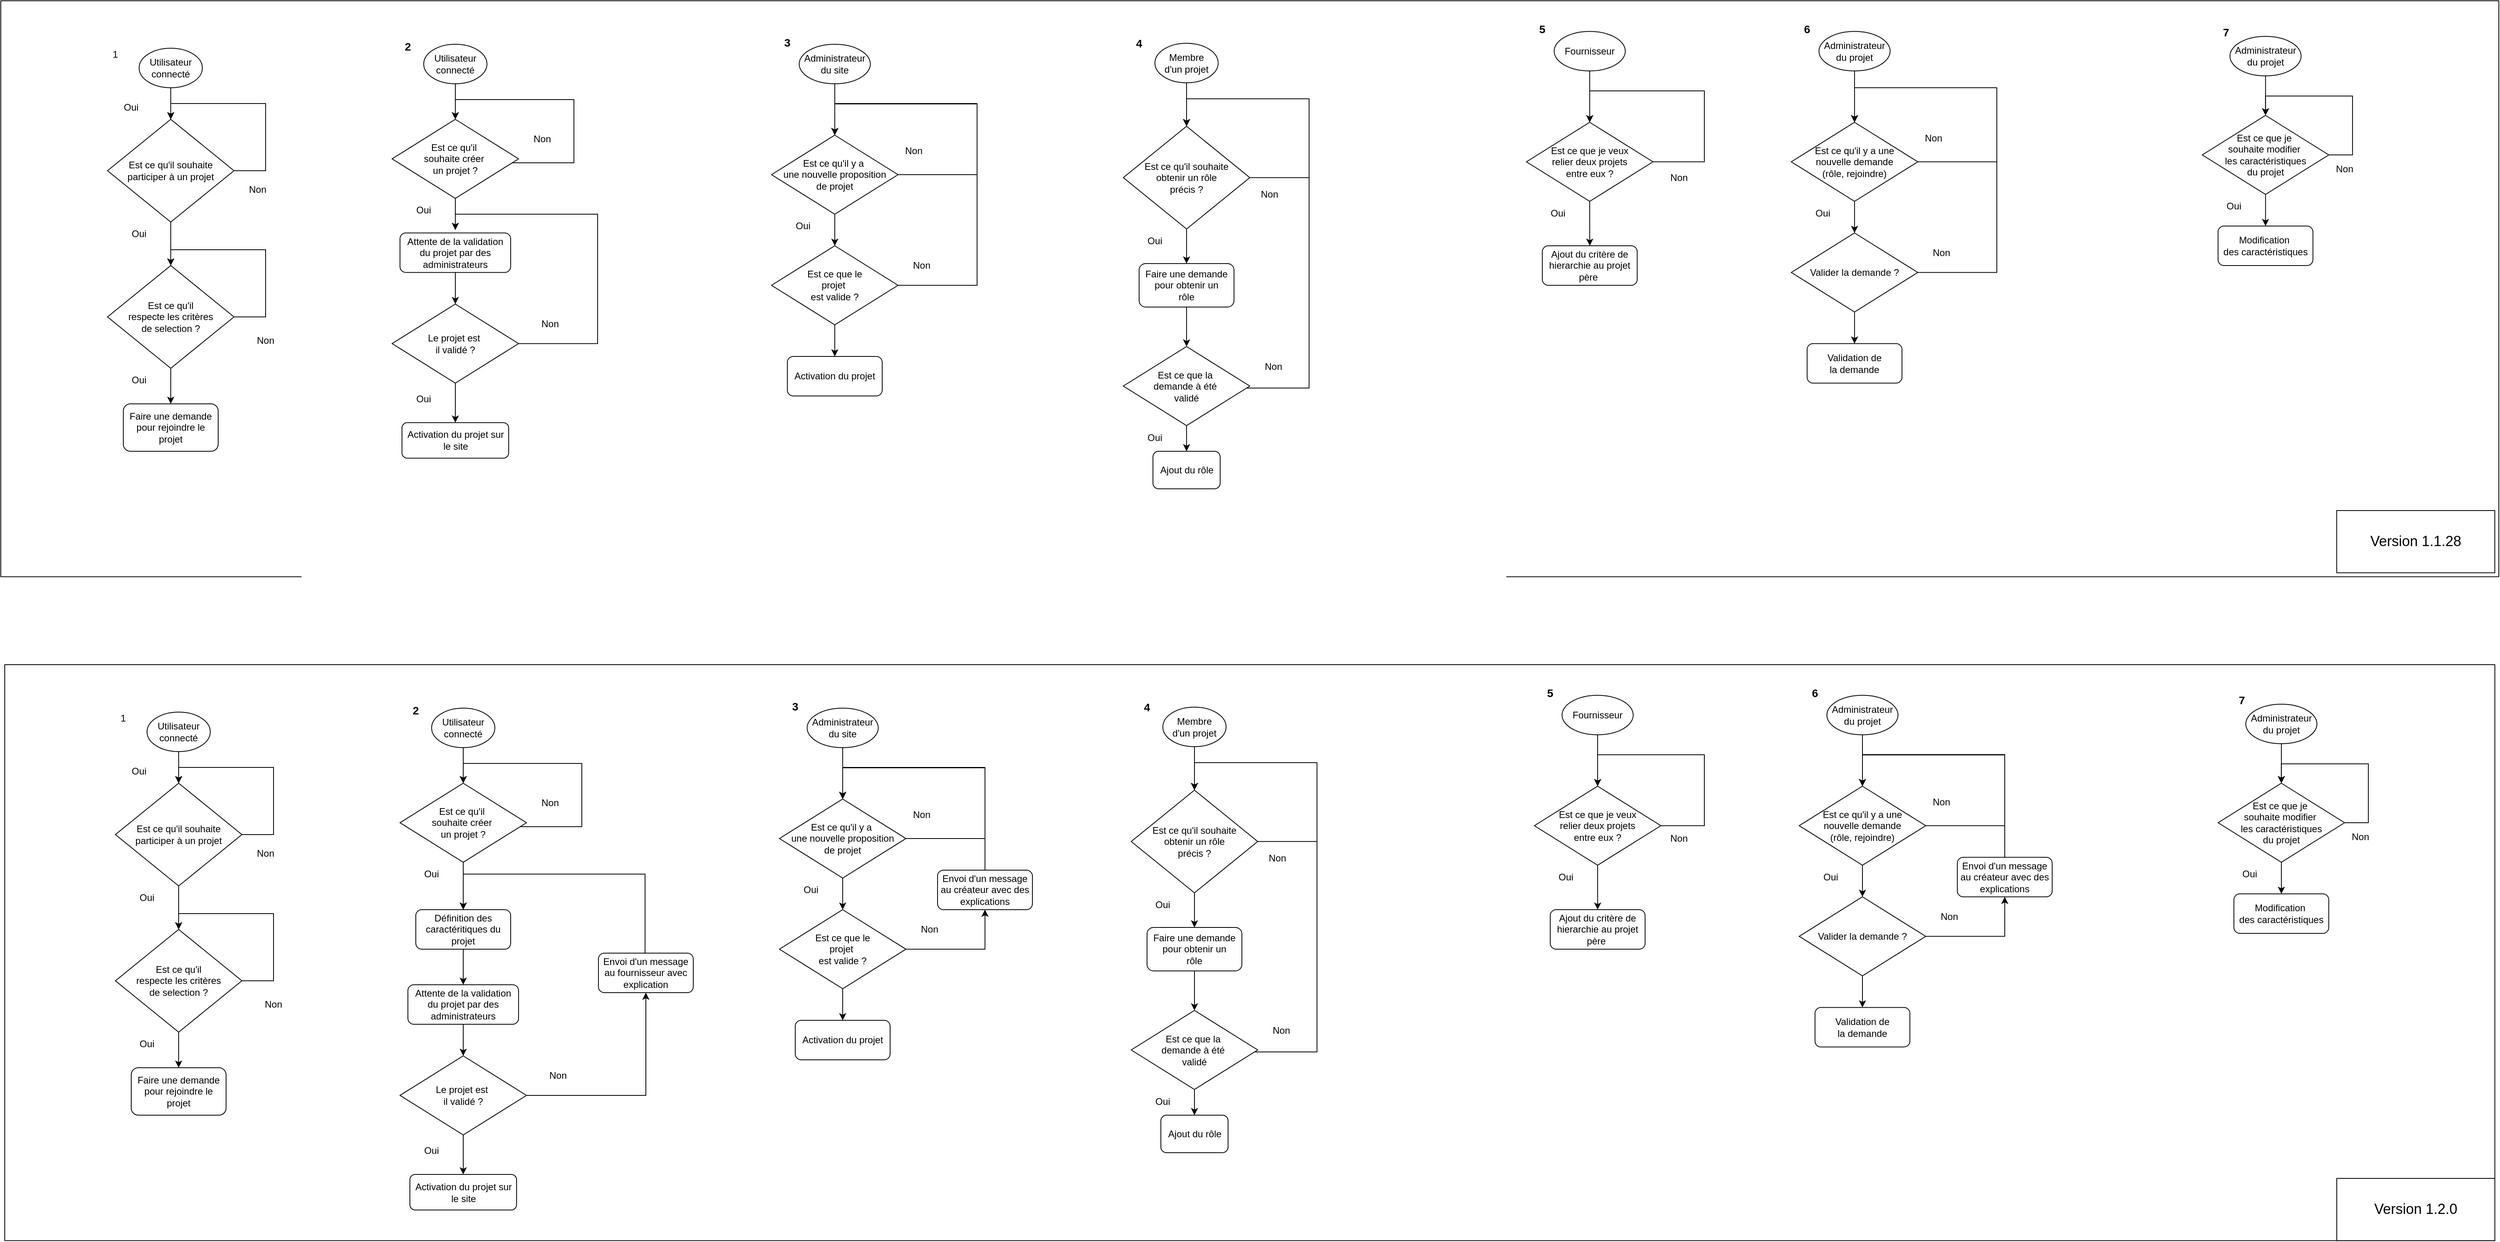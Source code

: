 <mxfile>
    <diagram name="Page-1" id="SkuetuLTlfFmlPY-5j7o">
        <mxGraphModel dx="821" dy="638" grid="1" gridSize="10" guides="1" tooltips="1" connect="1" arrows="1" fold="1" page="1" pageScale="1" pageWidth="827" pageHeight="1169" math="0" shadow="0">
            <root>
                <mxCell id="0"/>
                <mxCell id="1" parent="0"/>
                <mxCell id="hjDzgqVZno0t0HoUCU5i-39" value="" style="rounded=0;whiteSpace=wrap;html=1;fillColor=none;" parent="1" vertex="1">
                    <mxGeometry x="90" y="185" width="3160" height="728.75" as="geometry"/>
                </mxCell>
                <mxCell id="hjDzgqVZno0t0HoUCU5i-146" value="" style="rounded=0;whiteSpace=wrap;html=1;fillColor=none;" parent="1" vertex="1">
                    <mxGeometry x="95" y="1025" width="3150" height="728.75" as="geometry"/>
                </mxCell>
                <mxCell id="hjDzgqVZno0t0HoUCU5i-1" value="" style="edgeStyle=orthogonalEdgeStyle;rounded=0;orthogonalLoop=1;jettySize=auto;html=1;" parent="1" source="2jT4FE32M7gMseuBgCcP-27" target="mnbx6KQ4ujmDfRcOBEcM-23" edge="1">
                    <mxGeometry relative="1" as="geometry"/>
                </mxCell>
                <mxCell id="2jT4FE32M7gMseuBgCcP-27" value="Est ce qu'il souhaite&lt;div&gt;participer à un projet&lt;/div&gt;" style="rhombus;whiteSpace=wrap;html=1;" parent="1" vertex="1">
                    <mxGeometry x="225" y="335" width="160" height="130" as="geometry"/>
                </mxCell>
                <mxCell id="2jT4FE32M7gMseuBgCcP-46" value="" style="edgeStyle=orthogonalEdgeStyle;rounded=0;orthogonalLoop=1;jettySize=auto;html=1;" parent="1" source="2jT4FE32M7gMseuBgCcP-29" target="2jT4FE32M7gMseuBgCcP-27" edge="1">
                    <mxGeometry relative="1" as="geometry"/>
                </mxCell>
                <mxCell id="2jT4FE32M7gMseuBgCcP-29" value="Utilisateur&lt;div&gt;connecté&lt;/div&gt;" style="ellipse;whiteSpace=wrap;html=1;" parent="1" vertex="1">
                    <mxGeometry x="265" y="245" width="80" height="50" as="geometry"/>
                </mxCell>
                <mxCell id="2jT4FE32M7gMseuBgCcP-30" value="Non" style="text;html=1;align=center;verticalAlign=middle;whiteSpace=wrap;rounded=0;" parent="1" vertex="1">
                    <mxGeometry x="385" y="408.75" width="60" height="30" as="geometry"/>
                </mxCell>
                <mxCell id="2jT4FE32M7gMseuBgCcP-47" style="edgeStyle=orthogonalEdgeStyle;rounded=0;orthogonalLoop=1;jettySize=auto;html=1;entryX=0.5;entryY=0;entryDx=0;entryDy=0;" parent="1" source="2jT4FE32M7gMseuBgCcP-27" target="2jT4FE32M7gMseuBgCcP-27" edge="1">
                    <mxGeometry relative="1" as="geometry">
                        <Array as="points">
                            <mxPoint x="425" y="400"/>
                            <mxPoint x="425" y="315"/>
                            <mxPoint x="305" y="315"/>
                        </Array>
                    </mxGeometry>
                </mxCell>
                <mxCell id="2jT4FE32M7gMseuBgCcP-95" style="edgeStyle=orthogonalEdgeStyle;rounded=0;orthogonalLoop=1;jettySize=auto;html=1;entryX=0.5;entryY=0;entryDx=0;entryDy=0;" parent="1" source="2jT4FE32M7gMseuBgCcP-96" target="2jT4FE32M7gMseuBgCcP-99" edge="1">
                    <mxGeometry relative="1" as="geometry"/>
                </mxCell>
                <mxCell id="2jT4FE32M7gMseuBgCcP-96" value="Membre&lt;div&gt;d'un projet&lt;/div&gt;" style="ellipse;whiteSpace=wrap;html=1;" parent="1" vertex="1">
                    <mxGeometry x="1550" y="238.75" width="80" height="50" as="geometry"/>
                </mxCell>
                <mxCell id="2jT4FE32M7gMseuBgCcP-97" style="edgeStyle=orthogonalEdgeStyle;rounded=0;orthogonalLoop=1;jettySize=auto;html=1;entryX=0.5;entryY=0;entryDx=0;entryDy=0;" parent="1" source="2jT4FE32M7gMseuBgCcP-99" target="2jT4FE32M7gMseuBgCcP-99" edge="1">
                    <mxGeometry relative="1" as="geometry">
                        <mxPoint x="1590" y="338.75" as="targetPoint"/>
                        <Array as="points">
                            <mxPoint x="1745" y="409"/>
                            <mxPoint x="1745" y="309"/>
                            <mxPoint x="1590" y="309"/>
                        </Array>
                    </mxGeometry>
                </mxCell>
                <mxCell id="2jT4FE32M7gMseuBgCcP-98" style="edgeStyle=orthogonalEdgeStyle;rounded=0;orthogonalLoop=1;jettySize=auto;html=1;" parent="1" source="2jT4FE32M7gMseuBgCcP-99" target="2jT4FE32M7gMseuBgCcP-103" edge="1">
                    <mxGeometry relative="1" as="geometry"/>
                </mxCell>
                <mxCell id="2jT4FE32M7gMseuBgCcP-99" value="Est ce qu'il souhaite&lt;div&gt;obtenir un rôle&lt;/div&gt;&lt;div&gt;précis ?&lt;/div&gt;" style="rhombus;whiteSpace=wrap;html=1;" parent="1" vertex="1">
                    <mxGeometry x="1510" y="343.75" width="160" height="130" as="geometry"/>
                </mxCell>
                <mxCell id="2jT4FE32M7gMseuBgCcP-100" value="Non" style="text;html=1;align=center;verticalAlign=middle;whiteSpace=wrap;rounded=0;" parent="1" vertex="1">
                    <mxGeometry x="1665" y="415" width="60" height="30" as="geometry"/>
                </mxCell>
                <mxCell id="2jT4FE32M7gMseuBgCcP-101" value="Oui" style="text;html=1;align=center;verticalAlign=middle;whiteSpace=wrap;rounded=0;" parent="1" vertex="1">
                    <mxGeometry x="1520" y="473.75" width="60" height="30" as="geometry"/>
                </mxCell>
                <mxCell id="2jT4FE32M7gMseuBgCcP-102" value="" style="edgeStyle=orthogonalEdgeStyle;rounded=0;orthogonalLoop=1;jettySize=auto;html=1;" parent="1" source="2jT4FE32M7gMseuBgCcP-103" target="2jT4FE32M7gMseuBgCcP-106" edge="1">
                    <mxGeometry relative="1" as="geometry"/>
                </mxCell>
                <mxCell id="2jT4FE32M7gMseuBgCcP-103" value="Faire une demande&lt;div&gt;pour obtenir un&lt;/div&gt;&lt;div&gt;rôle&lt;/div&gt;" style="rounded=1;whiteSpace=wrap;html=1;" parent="1" vertex="1">
                    <mxGeometry x="1530" y="517.5" width="120" height="55" as="geometry"/>
                </mxCell>
                <mxCell id="2jT4FE32M7gMseuBgCcP-104" style="edgeStyle=orthogonalEdgeStyle;rounded=0;orthogonalLoop=1;jettySize=auto;html=1;entryX=0.5;entryY=0;entryDx=0;entryDy=0;" parent="1" source="2jT4FE32M7gMseuBgCcP-106" target="2jT4FE32M7gMseuBgCcP-99" edge="1">
                    <mxGeometry relative="1" as="geometry">
                        <mxPoint x="1590" y="338.75" as="targetPoint"/>
                        <Array as="points">
                            <mxPoint x="1745" y="675"/>
                            <mxPoint x="1745" y="309"/>
                            <mxPoint x="1590" y="309"/>
                        </Array>
                    </mxGeometry>
                </mxCell>
                <mxCell id="2jT4FE32M7gMseuBgCcP-105" value="" style="edgeStyle=orthogonalEdgeStyle;rounded=0;orthogonalLoop=1;jettySize=auto;html=1;" parent="1" source="2jT4FE32M7gMseuBgCcP-106" target="2jT4FE32M7gMseuBgCcP-110" edge="1">
                    <mxGeometry relative="1" as="geometry"/>
                </mxCell>
                <mxCell id="2jT4FE32M7gMseuBgCcP-106" value="Est ce que la&amp;nbsp;&lt;div&gt;demande à été&amp;nbsp;&lt;/div&gt;&lt;div&gt;validé&lt;/div&gt;" style="rhombus;whiteSpace=wrap;html=1;" parent="1" vertex="1">
                    <mxGeometry x="1510" y="622.5" width="160" height="100" as="geometry"/>
                </mxCell>
                <mxCell id="2jT4FE32M7gMseuBgCcP-108" value="Oui" style="text;html=1;align=center;verticalAlign=middle;whiteSpace=wrap;rounded=0;" parent="1" vertex="1">
                    <mxGeometry x="1520" y="722.5" width="60" height="30" as="geometry"/>
                </mxCell>
                <mxCell id="2jT4FE32M7gMseuBgCcP-109" value="Non" style="text;html=1;align=center;verticalAlign=middle;whiteSpace=wrap;rounded=0;" parent="1" vertex="1">
                    <mxGeometry x="1670" y="632.5" width="60" height="30" as="geometry"/>
                </mxCell>
                <mxCell id="2jT4FE32M7gMseuBgCcP-110" value="Ajout du rôle" style="rounded=1;whiteSpace=wrap;html=1;" parent="1" vertex="1">
                    <mxGeometry x="1547.5" y="755" width="85" height="47.5" as="geometry"/>
                </mxCell>
                <mxCell id="2jT4FE32M7gMseuBgCcP-111" value="" style="edgeStyle=orthogonalEdgeStyle;rounded=0;orthogonalLoop=1;jettySize=auto;html=1;" parent="1" source="2jT4FE32M7gMseuBgCcP-112" target="2jT4FE32M7gMseuBgCcP-114" edge="1">
                    <mxGeometry relative="1" as="geometry"/>
                </mxCell>
                <mxCell id="2jT4FE32M7gMseuBgCcP-112" value="Utilisateur&lt;div&gt;connecté&lt;/div&gt;" style="ellipse;whiteSpace=wrap;html=1;" parent="1" vertex="1">
                    <mxGeometry x="625" y="240" width="80" height="50" as="geometry"/>
                </mxCell>
                <mxCell id="2jT4FE32M7gMseuBgCcP-113" value="" style="edgeStyle=orthogonalEdgeStyle;rounded=0;orthogonalLoop=1;jettySize=auto;html=1;" parent="1" source="2jT4FE32M7gMseuBgCcP-114" edge="1">
                    <mxGeometry relative="1" as="geometry">
                        <mxPoint x="665" y="475" as="targetPoint"/>
                    </mxGeometry>
                </mxCell>
                <mxCell id="2jT4FE32M7gMseuBgCcP-114" value="Est ce qu'il&amp;nbsp;&lt;div&gt;souhaite créer&amp;nbsp;&lt;/div&gt;&lt;div&gt;un projet ?&lt;/div&gt;" style="rhombus;whiteSpace=wrap;html=1;" parent="1" vertex="1">
                    <mxGeometry x="585" y="335" width="160" height="100" as="geometry"/>
                </mxCell>
                <mxCell id="2jT4FE32M7gMseuBgCcP-115" value="Oui" style="text;html=1;align=center;verticalAlign=middle;whiteSpace=wrap;rounded=0;" parent="1" vertex="1">
                    <mxGeometry x="595" y="435" width="60" height="30" as="geometry"/>
                </mxCell>
                <mxCell id="2jT4FE32M7gMseuBgCcP-120" value="Non" style="text;html=1;align=center;verticalAlign=middle;whiteSpace=wrap;rounded=0;" parent="1" vertex="1">
                    <mxGeometry x="745" y="345" width="60" height="30" as="geometry"/>
                </mxCell>
                <mxCell id="2jT4FE32M7gMseuBgCcP-121" style="edgeStyle=orthogonalEdgeStyle;rounded=0;orthogonalLoop=1;jettySize=auto;html=1;entryX=0.5;entryY=0;entryDx=0;entryDy=0;" parent="1" source="2jT4FE32M7gMseuBgCcP-114" target="2jT4FE32M7gMseuBgCcP-114" edge="1">
                    <mxGeometry relative="1" as="geometry">
                        <Array as="points">
                            <mxPoint x="815" y="390"/>
                            <mxPoint x="815" y="310"/>
                            <mxPoint x="665" y="310"/>
                        </Array>
                    </mxGeometry>
                </mxCell>
                <mxCell id="2jT4FE32M7gMseuBgCcP-123" value="" style="edgeStyle=orthogonalEdgeStyle;rounded=0;orthogonalLoop=1;jettySize=auto;html=1;" parent="1" source="2jT4FE32M7gMseuBgCcP-124" target="2jT4FE32M7gMseuBgCcP-129" edge="1">
                    <mxGeometry relative="1" as="geometry"/>
                </mxCell>
                <mxCell id="2jT4FE32M7gMseuBgCcP-124" value="Attente de la validation du projet par des administrateurs" style="rounded=1;whiteSpace=wrap;html=1;" parent="1" vertex="1">
                    <mxGeometry x="595" y="478.75" width="140" height="50" as="geometry"/>
                </mxCell>
                <mxCell id="2jT4FE32M7gMseuBgCcP-127" style="edgeStyle=orthogonalEdgeStyle;rounded=0;orthogonalLoop=1;jettySize=auto;html=1;entryX=0.5;entryY=0;entryDx=0;entryDy=0;" parent="1" source="2jT4FE32M7gMseuBgCcP-129" edge="1">
                    <mxGeometry relative="1" as="geometry">
                        <mxPoint x="665" y="475" as="targetPoint"/>
                        <Array as="points">
                            <mxPoint x="845" y="619"/>
                            <mxPoint x="845" y="455"/>
                            <mxPoint x="665" y="455"/>
                        </Array>
                    </mxGeometry>
                </mxCell>
                <mxCell id="2jT4FE32M7gMseuBgCcP-128" value="" style="edgeStyle=orthogonalEdgeStyle;rounded=0;orthogonalLoop=1;jettySize=auto;html=1;" parent="1" source="2jT4FE32M7gMseuBgCcP-129" target="2jT4FE32M7gMseuBgCcP-134" edge="1">
                    <mxGeometry relative="1" as="geometry"/>
                </mxCell>
                <mxCell id="2jT4FE32M7gMseuBgCcP-129" value="Le projet est&amp;nbsp;&lt;div&gt;il validé ?&lt;/div&gt;" style="rhombus;whiteSpace=wrap;html=1;" parent="1" vertex="1">
                    <mxGeometry x="585" y="568.75" width="160" height="100" as="geometry"/>
                </mxCell>
                <mxCell id="2jT4FE32M7gMseuBgCcP-130" value="Oui" style="text;html=1;align=center;verticalAlign=middle;whiteSpace=wrap;rounded=0;" parent="1" vertex="1">
                    <mxGeometry x="595" y="673.75" width="60" height="30" as="geometry"/>
                </mxCell>
                <mxCell id="2jT4FE32M7gMseuBgCcP-131" value="Non" style="text;html=1;align=center;verticalAlign=middle;whiteSpace=wrap;rounded=0;" parent="1" vertex="1">
                    <mxGeometry x="755" y="578.75" width="60" height="30" as="geometry"/>
                </mxCell>
                <mxCell id="2jT4FE32M7gMseuBgCcP-134" value="Activation du projet sur le&amp;nbsp;&lt;span style=&quot;background-color: initial;&quot;&gt;site&lt;/span&gt;" style="rounded=1;whiteSpace=wrap;html=1;" parent="1" vertex="1">
                    <mxGeometry x="597.5" y="718.75" width="135" height="45" as="geometry"/>
                </mxCell>
                <mxCell id="2jT4FE32M7gMseuBgCcP-222" value="" style="edgeStyle=orthogonalEdgeStyle;rounded=0;orthogonalLoop=1;jettySize=auto;html=1;" parent="1" source="2jT4FE32M7gMseuBgCcP-223" target="2jT4FE32M7gMseuBgCcP-225" edge="1">
                    <mxGeometry relative="1" as="geometry"/>
                </mxCell>
                <mxCell id="2jT4FE32M7gMseuBgCcP-223" value="Administrateur&lt;div&gt;du site&lt;/div&gt;" style="ellipse;whiteSpace=wrap;html=1;" parent="1" vertex="1">
                    <mxGeometry x="1100" y="240" width="90" height="50" as="geometry"/>
                </mxCell>
                <mxCell id="2jT4FE32M7gMseuBgCcP-224" value="" style="edgeStyle=orthogonalEdgeStyle;rounded=0;orthogonalLoop=1;jettySize=auto;html=1;" parent="1" source="2jT4FE32M7gMseuBgCcP-225" target="2jT4FE32M7gMseuBgCcP-235" edge="1">
                    <mxGeometry relative="1" as="geometry"/>
                </mxCell>
                <mxCell id="2jT4FE32M7gMseuBgCcP-225" value="Est ce qu'il y a&amp;nbsp;&lt;div&gt;une nouvelle proposition&lt;/div&gt;&lt;div&gt;de projet&lt;/div&gt;" style="rhombus;whiteSpace=wrap;html=1;" parent="1" vertex="1">
                    <mxGeometry x="1065" y="355" width="160" height="100" as="geometry"/>
                </mxCell>
                <mxCell id="2jT4FE32M7gMseuBgCcP-226" value="Oui" style="text;html=1;align=center;verticalAlign=middle;whiteSpace=wrap;rounded=0;" parent="1" vertex="1">
                    <mxGeometry x="1075" y="455" width="60" height="30" as="geometry"/>
                </mxCell>
                <mxCell id="2jT4FE32M7gMseuBgCcP-227" value="Non" style="text;html=1;align=center;verticalAlign=middle;whiteSpace=wrap;rounded=0;" parent="1" vertex="1">
                    <mxGeometry x="1215" y="360" width="60" height="30" as="geometry"/>
                </mxCell>
                <mxCell id="2jT4FE32M7gMseuBgCcP-228" style="edgeStyle=orthogonalEdgeStyle;rounded=0;orthogonalLoop=1;jettySize=auto;html=1;entryX=0.5;entryY=0;entryDx=0;entryDy=0;" parent="1" source="2jT4FE32M7gMseuBgCcP-225" target="2jT4FE32M7gMseuBgCcP-225" edge="1">
                    <mxGeometry relative="1" as="geometry">
                        <Array as="points">
                            <mxPoint x="1325" y="405.5"/>
                            <mxPoint x="1325" y="315.5"/>
                            <mxPoint x="1145" y="315.5"/>
                        </Array>
                    </mxGeometry>
                </mxCell>
                <mxCell id="2jT4FE32M7gMseuBgCcP-229" value="Activation du projet" style="rounded=1;whiteSpace=wrap;html=1;" parent="1" vertex="1">
                    <mxGeometry x="1085" y="635" width="120" height="50" as="geometry"/>
                </mxCell>
                <mxCell id="2jT4FE32M7gMseuBgCcP-230" value="Non" style="text;html=1;align=center;verticalAlign=middle;whiteSpace=wrap;rounded=0;" parent="1" vertex="1">
                    <mxGeometry x="1225" y="505" width="60" height="30" as="geometry"/>
                </mxCell>
                <mxCell id="2jT4FE32M7gMseuBgCcP-233" style="edgeStyle=orthogonalEdgeStyle;rounded=0;orthogonalLoop=1;jettySize=auto;html=1;entryX=0.5;entryY=0;entryDx=0;entryDy=0;" parent="1" source="2jT4FE32M7gMseuBgCcP-235" target="2jT4FE32M7gMseuBgCcP-225" edge="1">
                    <mxGeometry relative="1" as="geometry">
                        <mxPoint x="1325" y="495" as="targetPoint"/>
                        <Array as="points">
                            <mxPoint x="1325" y="545"/>
                            <mxPoint x="1325" y="315"/>
                            <mxPoint x="1145" y="315"/>
                        </Array>
                    </mxGeometry>
                </mxCell>
                <mxCell id="2jT4FE32M7gMseuBgCcP-234" style="edgeStyle=orthogonalEdgeStyle;rounded=0;orthogonalLoop=1;jettySize=auto;html=1;entryX=0.5;entryY=0;entryDx=0;entryDy=0;" parent="1" source="2jT4FE32M7gMseuBgCcP-235" target="2jT4FE32M7gMseuBgCcP-229" edge="1">
                    <mxGeometry relative="1" as="geometry"/>
                </mxCell>
                <mxCell id="2jT4FE32M7gMseuBgCcP-235" value="Est ce que le&lt;div&gt;projet&amp;nbsp;&lt;div&gt;est valide ?&lt;/div&gt;&lt;/div&gt;" style="rhombus;whiteSpace=wrap;html=1;" parent="1" vertex="1">
                    <mxGeometry x="1065" y="495" width="160" height="100" as="geometry"/>
                </mxCell>
                <mxCell id="2jT4FE32M7gMseuBgCcP-243" value="1" style="text;html=1;align=center;verticalAlign=middle;whiteSpace=wrap;rounded=0;" parent="1" vertex="1">
                    <mxGeometry x="205" y="237.5" width="60" height="30" as="geometry"/>
                </mxCell>
                <mxCell id="2jT4FE32M7gMseuBgCcP-248" value="&lt;b&gt;&lt;font style=&quot;font-size: 14px;&quot;&gt;4&lt;/font&gt;&lt;/b&gt;" style="text;html=1;align=center;verticalAlign=middle;whiteSpace=wrap;rounded=0;" parent="1" vertex="1">
                    <mxGeometry x="1500" y="223.75" width="60" height="30" as="geometry"/>
                </mxCell>
                <mxCell id="2jT4FE32M7gMseuBgCcP-249" value="&lt;b&gt;&lt;font style=&quot;font-size: 14px;&quot;&gt;2&lt;/font&gt;&lt;/b&gt;" style="text;html=1;align=center;verticalAlign=middle;whiteSpace=wrap;rounded=0;" parent="1" vertex="1">
                    <mxGeometry x="575" y="227.5" width="60" height="30" as="geometry"/>
                </mxCell>
                <mxCell id="2jT4FE32M7gMseuBgCcP-251" value="&lt;b&gt;&lt;font style=&quot;font-size: 14px;&quot;&gt;3&lt;/font&gt;&lt;/b&gt;" style="text;html=1;align=center;verticalAlign=middle;whiteSpace=wrap;rounded=0;" parent="1" vertex="1">
                    <mxGeometry x="1055" y="222.5" width="60" height="30" as="geometry"/>
                </mxCell>
                <mxCell id="mnbx6KQ4ujmDfRcOBEcM-18" value="Oui" style="text;html=1;align=center;verticalAlign=middle;whiteSpace=wrap;rounded=0;" parent="1" vertex="1">
                    <mxGeometry x="235" y="465" width="60" height="30" as="geometry"/>
                </mxCell>
                <mxCell id="mnbx6KQ4ujmDfRcOBEcM-22" value="" style="edgeStyle=orthogonalEdgeStyle;rounded=0;orthogonalLoop=1;jettySize=auto;html=1;" parent="1" source="mnbx6KQ4ujmDfRcOBEcM-23" target="mnbx6KQ4ujmDfRcOBEcM-26" edge="1">
                    <mxGeometry relative="1" as="geometry"/>
                </mxCell>
                <mxCell id="mnbx6KQ4ujmDfRcOBEcM-23" value="Est ce qu'il&lt;div&gt;respecte les critères&lt;/div&gt;&lt;div&gt;de selection ?&lt;/div&gt;" style="rhombus;whiteSpace=wrap;html=1;" parent="1" vertex="1">
                    <mxGeometry x="225" y="520" width="160" height="130" as="geometry"/>
                </mxCell>
                <mxCell id="mnbx6KQ4ujmDfRcOBEcM-25" value="Oui" style="text;html=1;align=center;verticalAlign=middle;whiteSpace=wrap;rounded=0;" parent="1" vertex="1">
                    <mxGeometry x="235" y="650" width="60" height="30" as="geometry"/>
                </mxCell>
                <mxCell id="mnbx6KQ4ujmDfRcOBEcM-26" value="Faire une demande pour rejoindre le projet" style="rounded=1;whiteSpace=wrap;html=1;" parent="1" vertex="1">
                    <mxGeometry x="245" y="695" width="120" height="60" as="geometry"/>
                </mxCell>
                <mxCell id="mnbx6KQ4ujmDfRcOBEcM-27" style="edgeStyle=orthogonalEdgeStyle;rounded=0;orthogonalLoop=1;jettySize=auto;html=1;entryX=0.5;entryY=0;entryDx=0;entryDy=0;" parent="1" source="mnbx6KQ4ujmDfRcOBEcM-23" target="mnbx6KQ4ujmDfRcOBEcM-23" edge="1">
                    <mxGeometry relative="1" as="geometry">
                        <Array as="points">
                            <mxPoint x="425" y="585"/>
                            <mxPoint x="425" y="500"/>
                            <mxPoint x="305" y="500"/>
                        </Array>
                    </mxGeometry>
                </mxCell>
                <mxCell id="mnbx6KQ4ujmDfRcOBEcM-29" value="" style="edgeStyle=orthogonalEdgeStyle;rounded=0;orthogonalLoop=1;jettySize=auto;html=1;" parent="1" source="mnbx6KQ4ujmDfRcOBEcM-30" target="mnbx6KQ4ujmDfRcOBEcM-32" edge="1">
                    <mxGeometry relative="1" as="geometry"/>
                </mxCell>
                <mxCell id="mnbx6KQ4ujmDfRcOBEcM-30" value="Fournisseur" style="ellipse;whiteSpace=wrap;html=1;" parent="1" vertex="1">
                    <mxGeometry x="2055" y="223.75" width="90" height="50" as="geometry"/>
                </mxCell>
                <mxCell id="mnbx6KQ4ujmDfRcOBEcM-51" style="edgeStyle=orthogonalEdgeStyle;rounded=0;orthogonalLoop=1;jettySize=auto;html=1;entryX=0.5;entryY=0;entryDx=0;entryDy=0;" parent="1" source="mnbx6KQ4ujmDfRcOBEcM-32" target="mnbx6KQ4ujmDfRcOBEcM-50" edge="1">
                    <mxGeometry relative="1" as="geometry"/>
                </mxCell>
                <mxCell id="mnbx6KQ4ujmDfRcOBEcM-32" value="Est ce que je veux&lt;div&gt;relier deux projets&lt;/div&gt;&lt;div&gt;entre eux ?&lt;/div&gt;" style="rhombus;whiteSpace=wrap;html=1;" parent="1" vertex="1">
                    <mxGeometry x="2020" y="338.75" width="160" height="100" as="geometry"/>
                </mxCell>
                <mxCell id="mnbx6KQ4ujmDfRcOBEcM-33" value="Oui" style="text;html=1;align=center;verticalAlign=middle;whiteSpace=wrap;rounded=0;" parent="1" vertex="1">
                    <mxGeometry x="2030" y="438.75" width="60" height="30" as="geometry"/>
                </mxCell>
                <mxCell id="mnbx6KQ4ujmDfRcOBEcM-34" value="Non" style="text;html=1;align=center;verticalAlign=middle;whiteSpace=wrap;rounded=0;" parent="1" vertex="1">
                    <mxGeometry x="2182.93" y="393.75" width="60" height="30" as="geometry"/>
                </mxCell>
                <mxCell id="mnbx6KQ4ujmDfRcOBEcM-35" style="edgeStyle=orthogonalEdgeStyle;rounded=0;orthogonalLoop=1;jettySize=auto;html=1;entryX=0.5;entryY=0;entryDx=0;entryDy=0;" parent="1" source="mnbx6KQ4ujmDfRcOBEcM-32" target="mnbx6KQ4ujmDfRcOBEcM-32" edge="1">
                    <mxGeometry relative="1" as="geometry">
                        <Array as="points">
                            <mxPoint x="2245" y="389"/>
                            <mxPoint x="2245" y="299"/>
                            <mxPoint x="2100" y="299"/>
                        </Array>
                    </mxGeometry>
                </mxCell>
                <mxCell id="mnbx6KQ4ujmDfRcOBEcM-49" value="&lt;b&gt;&lt;font style=&quot;font-size: 14px;&quot;&gt;5&lt;/font&gt;&lt;/b&gt;" style="text;html=1;align=center;verticalAlign=middle;whiteSpace=wrap;rounded=0;" parent="1" vertex="1">
                    <mxGeometry x="2010" y="206.25" width="60" height="30" as="geometry"/>
                </mxCell>
                <mxCell id="mnbx6KQ4ujmDfRcOBEcM-50" value="Ajout du critère de hierarchie au projet père&amp;nbsp;" style="rounded=1;whiteSpace=wrap;html=1;" parent="1" vertex="1">
                    <mxGeometry x="2040.05" y="495" width="120" height="50" as="geometry"/>
                </mxCell>
                <mxCell id="hjDzgqVZno0t0HoUCU5i-2" value="Oui" style="text;html=1;align=center;verticalAlign=middle;whiteSpace=wrap;rounded=0;" parent="1" vertex="1">
                    <mxGeometry x="225" y="305" width="60" height="30" as="geometry"/>
                </mxCell>
                <mxCell id="hjDzgqVZno0t0HoUCU5i-3" value="Non" style="text;html=1;align=center;verticalAlign=middle;whiteSpace=wrap;rounded=0;" parent="1" vertex="1">
                    <mxGeometry x="395" y="600" width="60" height="30" as="geometry"/>
                </mxCell>
                <mxCell id="hjDzgqVZno0t0HoUCU5i-24" value="" style="edgeStyle=orthogonalEdgeStyle;rounded=0;orthogonalLoop=1;jettySize=auto;html=1;" parent="1" source="hjDzgqVZno0t0HoUCU5i-25" target="hjDzgqVZno0t0HoUCU5i-27" edge="1">
                    <mxGeometry relative="1" as="geometry"/>
                </mxCell>
                <mxCell id="hjDzgqVZno0t0HoUCU5i-25" value="Administrateur&lt;div&gt;du projet&lt;/div&gt;" style="ellipse;whiteSpace=wrap;html=1;" parent="1" vertex="1">
                    <mxGeometry x="2390" y="223.75" width="90" height="50" as="geometry"/>
                </mxCell>
                <mxCell id="hjDzgqVZno0t0HoUCU5i-26" value="" style="edgeStyle=orthogonalEdgeStyle;rounded=0;orthogonalLoop=1;jettySize=auto;html=1;" parent="1" source="hjDzgqVZno0t0HoUCU5i-27" target="hjDzgqVZno0t0HoUCU5i-37" edge="1">
                    <mxGeometry relative="1" as="geometry"/>
                </mxCell>
                <mxCell id="hjDzgqVZno0t0HoUCU5i-27" value="Est ce qu'il y a une&lt;div&gt;nouvelle demande&lt;/div&gt;&lt;div&gt;(rôle, rejoindre)&lt;/div&gt;" style="rhombus;whiteSpace=wrap;html=1;" parent="1" vertex="1">
                    <mxGeometry x="2355" y="338.75" width="160" height="100" as="geometry"/>
                </mxCell>
                <mxCell id="hjDzgqVZno0t0HoUCU5i-28" value="Oui" style="text;html=1;align=center;verticalAlign=middle;whiteSpace=wrap;rounded=0;" parent="1" vertex="1">
                    <mxGeometry x="2365" y="438.75" width="60" height="30" as="geometry"/>
                </mxCell>
                <mxCell id="hjDzgqVZno0t0HoUCU5i-29" value="Non" style="text;html=1;align=center;verticalAlign=middle;whiteSpace=wrap;rounded=0;" parent="1" vertex="1">
                    <mxGeometry x="2505" y="343.75" width="60" height="30" as="geometry"/>
                </mxCell>
                <mxCell id="hjDzgqVZno0t0HoUCU5i-30" style="edgeStyle=orthogonalEdgeStyle;rounded=0;orthogonalLoop=1;jettySize=auto;html=1;entryX=0.5;entryY=0;entryDx=0;entryDy=0;" parent="1" source="hjDzgqVZno0t0HoUCU5i-27" target="hjDzgqVZno0t0HoUCU5i-27" edge="1">
                    <mxGeometry relative="1" as="geometry">
                        <Array as="points">
                            <mxPoint x="2615" y="389"/>
                            <mxPoint x="2615" y="295"/>
                            <mxPoint x="2435" y="295"/>
                        </Array>
                    </mxGeometry>
                </mxCell>
                <mxCell id="hjDzgqVZno0t0HoUCU5i-31" value="Validation de&lt;div&gt;la demande&lt;/div&gt;" style="rounded=1;whiteSpace=wrap;html=1;" parent="1" vertex="1">
                    <mxGeometry x="2375" y="618.75" width="120" height="50" as="geometry"/>
                </mxCell>
                <mxCell id="hjDzgqVZno0t0HoUCU5i-32" value="Non" style="text;html=1;align=center;verticalAlign=middle;whiteSpace=wrap;rounded=0;" parent="1" vertex="1">
                    <mxGeometry x="2515" y="488.75" width="60" height="30" as="geometry"/>
                </mxCell>
                <mxCell id="hjDzgqVZno0t0HoUCU5i-35" style="edgeStyle=orthogonalEdgeStyle;rounded=0;orthogonalLoop=1;jettySize=auto;html=1;entryX=0.5;entryY=0;entryDx=0;entryDy=0;" parent="1" source="hjDzgqVZno0t0HoUCU5i-37" target="hjDzgqVZno0t0HoUCU5i-27" edge="1">
                    <mxGeometry relative="1" as="geometry">
                        <mxPoint x="2615" y="478.75" as="targetPoint"/>
                        <Array as="points">
                            <mxPoint x="2615" y="529"/>
                            <mxPoint x="2615" y="295"/>
                            <mxPoint x="2435" y="295"/>
                        </Array>
                    </mxGeometry>
                </mxCell>
                <mxCell id="hjDzgqVZno0t0HoUCU5i-36" style="edgeStyle=orthogonalEdgeStyle;rounded=0;orthogonalLoop=1;jettySize=auto;html=1;entryX=0.5;entryY=0;entryDx=0;entryDy=0;" parent="1" source="hjDzgqVZno0t0HoUCU5i-37" target="hjDzgqVZno0t0HoUCU5i-31" edge="1">
                    <mxGeometry relative="1" as="geometry"/>
                </mxCell>
                <mxCell id="hjDzgqVZno0t0HoUCU5i-37" value="Valider la demande ?" style="rhombus;whiteSpace=wrap;html=1;" parent="1" vertex="1">
                    <mxGeometry x="2355" y="478.75" width="160" height="100" as="geometry"/>
                </mxCell>
                <mxCell id="hjDzgqVZno0t0HoUCU5i-38" value="&lt;span style=&quot;font-size: 14px;&quot;&gt;&lt;b&gt;6&lt;/b&gt;&lt;/span&gt;" style="text;html=1;align=center;verticalAlign=middle;whiteSpace=wrap;rounded=0;" parent="1" vertex="1">
                    <mxGeometry x="2345" y="206.25" width="60" height="30" as="geometry"/>
                </mxCell>
                <mxCell id="hjDzgqVZno0t0HoUCU5i-55" value="&lt;font style=&quot;font-size: 18px;&quot;&gt;Version 1.1.28&lt;/font&gt;" style="rounded=0;whiteSpace=wrap;html=1;" parent="1" vertex="1">
                    <mxGeometry x="3044.93" y="830" width="200" height="78.75" as="geometry"/>
                </mxCell>
                <mxCell id="hjDzgqVZno0t0HoUCU5i-56" value="" style="edgeStyle=orthogonalEdgeStyle;rounded=0;orthogonalLoop=1;jettySize=auto;html=1;" parent="1" source="hjDzgqVZno0t0HoUCU5i-57" target="hjDzgqVZno0t0HoUCU5i-116" edge="1">
                    <mxGeometry relative="1" as="geometry"/>
                </mxCell>
                <mxCell id="hjDzgqVZno0t0HoUCU5i-57" value="Est ce qu'il souhaite&lt;div&gt;participer à un projet&lt;/div&gt;" style="rhombus;whiteSpace=wrap;html=1;" parent="1" vertex="1">
                    <mxGeometry x="235" y="1175" width="160" height="130" as="geometry"/>
                </mxCell>
                <mxCell id="hjDzgqVZno0t0HoUCU5i-58" value="" style="edgeStyle=orthogonalEdgeStyle;rounded=0;orthogonalLoop=1;jettySize=auto;html=1;" parent="1" source="hjDzgqVZno0t0HoUCU5i-59" target="hjDzgqVZno0t0HoUCU5i-57" edge="1">
                    <mxGeometry relative="1" as="geometry"/>
                </mxCell>
                <mxCell id="hjDzgqVZno0t0HoUCU5i-59" value="Utilisateur&lt;div&gt;connecté&lt;/div&gt;" style="ellipse;whiteSpace=wrap;html=1;" parent="1" vertex="1">
                    <mxGeometry x="275" y="1085" width="80" height="50" as="geometry"/>
                </mxCell>
                <mxCell id="hjDzgqVZno0t0HoUCU5i-60" value="Non" style="text;html=1;align=center;verticalAlign=middle;whiteSpace=wrap;rounded=0;" parent="1" vertex="1">
                    <mxGeometry x="395" y="1248.75" width="60" height="30" as="geometry"/>
                </mxCell>
                <mxCell id="hjDzgqVZno0t0HoUCU5i-61" style="edgeStyle=orthogonalEdgeStyle;rounded=0;orthogonalLoop=1;jettySize=auto;html=1;entryX=0.5;entryY=0;entryDx=0;entryDy=0;" parent="1" source="hjDzgqVZno0t0HoUCU5i-57" target="hjDzgqVZno0t0HoUCU5i-57" edge="1">
                    <mxGeometry relative="1" as="geometry">
                        <Array as="points">
                            <mxPoint x="435" y="1240"/>
                            <mxPoint x="435" y="1155"/>
                            <mxPoint x="315" y="1155"/>
                        </Array>
                    </mxGeometry>
                </mxCell>
                <mxCell id="hjDzgqVZno0t0HoUCU5i-62" style="edgeStyle=orthogonalEdgeStyle;rounded=0;orthogonalLoop=1;jettySize=auto;html=1;entryX=0.5;entryY=0;entryDx=0;entryDy=0;" parent="1" source="hjDzgqVZno0t0HoUCU5i-63" target="hjDzgqVZno0t0HoUCU5i-66" edge="1">
                    <mxGeometry relative="1" as="geometry"/>
                </mxCell>
                <mxCell id="hjDzgqVZno0t0HoUCU5i-63" value="Membre&lt;div&gt;d'un projet&lt;/div&gt;" style="ellipse;whiteSpace=wrap;html=1;" parent="1" vertex="1">
                    <mxGeometry x="1560" y="1078.75" width="80" height="50" as="geometry"/>
                </mxCell>
                <mxCell id="hjDzgqVZno0t0HoUCU5i-64" style="edgeStyle=orthogonalEdgeStyle;rounded=0;orthogonalLoop=1;jettySize=auto;html=1;entryX=0.5;entryY=0;entryDx=0;entryDy=0;" parent="1" source="hjDzgqVZno0t0HoUCU5i-66" target="hjDzgqVZno0t0HoUCU5i-66" edge="1">
                    <mxGeometry relative="1" as="geometry">
                        <mxPoint x="1600" y="1178.75" as="targetPoint"/>
                        <Array as="points">
                            <mxPoint x="1755" y="1249"/>
                            <mxPoint x="1755" y="1149"/>
                            <mxPoint x="1600" y="1149"/>
                        </Array>
                    </mxGeometry>
                </mxCell>
                <mxCell id="hjDzgqVZno0t0HoUCU5i-65" style="edgeStyle=orthogonalEdgeStyle;rounded=0;orthogonalLoop=1;jettySize=auto;html=1;" parent="1" source="hjDzgqVZno0t0HoUCU5i-66" target="hjDzgqVZno0t0HoUCU5i-70" edge="1">
                    <mxGeometry relative="1" as="geometry"/>
                </mxCell>
                <mxCell id="hjDzgqVZno0t0HoUCU5i-66" value="Est ce qu'il souhaite&lt;div&gt;obtenir un rôle&lt;/div&gt;&lt;div&gt;précis ?&lt;/div&gt;" style="rhombus;whiteSpace=wrap;html=1;" parent="1" vertex="1">
                    <mxGeometry x="1520" y="1183.75" width="160" height="130" as="geometry"/>
                </mxCell>
                <mxCell id="hjDzgqVZno0t0HoUCU5i-67" value="Non" style="text;html=1;align=center;verticalAlign=middle;whiteSpace=wrap;rounded=0;" parent="1" vertex="1">
                    <mxGeometry x="1675" y="1255" width="60" height="30" as="geometry"/>
                </mxCell>
                <mxCell id="hjDzgqVZno0t0HoUCU5i-68" value="Oui" style="text;html=1;align=center;verticalAlign=middle;whiteSpace=wrap;rounded=0;" parent="1" vertex="1">
                    <mxGeometry x="1530" y="1313.75" width="60" height="30" as="geometry"/>
                </mxCell>
                <mxCell id="hjDzgqVZno0t0HoUCU5i-69" value="" style="edgeStyle=orthogonalEdgeStyle;rounded=0;orthogonalLoop=1;jettySize=auto;html=1;" parent="1" source="hjDzgqVZno0t0HoUCU5i-70" target="hjDzgqVZno0t0HoUCU5i-73" edge="1">
                    <mxGeometry relative="1" as="geometry"/>
                </mxCell>
                <mxCell id="hjDzgqVZno0t0HoUCU5i-70" value="Faire une demande&lt;div&gt;pour obtenir un&lt;/div&gt;&lt;div&gt;rôle&lt;/div&gt;" style="rounded=1;whiteSpace=wrap;html=1;" parent="1" vertex="1">
                    <mxGeometry x="1540" y="1357.5" width="120" height="55" as="geometry"/>
                </mxCell>
                <mxCell id="hjDzgqVZno0t0HoUCU5i-71" style="edgeStyle=orthogonalEdgeStyle;rounded=0;orthogonalLoop=1;jettySize=auto;html=1;entryX=0.5;entryY=0;entryDx=0;entryDy=0;" parent="1" source="hjDzgqVZno0t0HoUCU5i-73" target="hjDzgqVZno0t0HoUCU5i-66" edge="1">
                    <mxGeometry relative="1" as="geometry">
                        <mxPoint x="1600" y="1178.75" as="targetPoint"/>
                        <Array as="points">
                            <mxPoint x="1755" y="1515"/>
                            <mxPoint x="1755" y="1149"/>
                            <mxPoint x="1600" y="1149"/>
                        </Array>
                    </mxGeometry>
                </mxCell>
                <mxCell id="hjDzgqVZno0t0HoUCU5i-72" value="" style="edgeStyle=orthogonalEdgeStyle;rounded=0;orthogonalLoop=1;jettySize=auto;html=1;" parent="1" source="hjDzgqVZno0t0HoUCU5i-73" target="hjDzgqVZno0t0HoUCU5i-76" edge="1">
                    <mxGeometry relative="1" as="geometry"/>
                </mxCell>
                <mxCell id="hjDzgqVZno0t0HoUCU5i-73" value="Est ce que la&amp;nbsp;&lt;div&gt;demande à été&amp;nbsp;&lt;/div&gt;&lt;div&gt;validé&lt;/div&gt;" style="rhombus;whiteSpace=wrap;html=1;" parent="1" vertex="1">
                    <mxGeometry x="1520" y="1462.5" width="160" height="100" as="geometry"/>
                </mxCell>
                <mxCell id="hjDzgqVZno0t0HoUCU5i-74" value="Oui" style="text;html=1;align=center;verticalAlign=middle;whiteSpace=wrap;rounded=0;" parent="1" vertex="1">
                    <mxGeometry x="1530" y="1562.5" width="60" height="30" as="geometry"/>
                </mxCell>
                <mxCell id="hjDzgqVZno0t0HoUCU5i-75" value="Non" style="text;html=1;align=center;verticalAlign=middle;whiteSpace=wrap;rounded=0;" parent="1" vertex="1">
                    <mxGeometry x="1680" y="1472.5" width="60" height="30" as="geometry"/>
                </mxCell>
                <mxCell id="hjDzgqVZno0t0HoUCU5i-76" value="Ajout du rôle" style="rounded=1;whiteSpace=wrap;html=1;" parent="1" vertex="1">
                    <mxGeometry x="1557.5" y="1595" width="85" height="47.5" as="geometry"/>
                </mxCell>
                <mxCell id="hjDzgqVZno0t0HoUCU5i-77" value="" style="edgeStyle=orthogonalEdgeStyle;rounded=0;orthogonalLoop=1;jettySize=auto;html=1;" parent="1" source="hjDzgqVZno0t0HoUCU5i-78" target="hjDzgqVZno0t0HoUCU5i-80" edge="1">
                    <mxGeometry relative="1" as="geometry"/>
                </mxCell>
                <mxCell id="hjDzgqVZno0t0HoUCU5i-78" value="Utilisateur&lt;div&gt;connecté&lt;/div&gt;" style="ellipse;whiteSpace=wrap;html=1;" parent="1" vertex="1">
                    <mxGeometry x="635" y="1080" width="80" height="50" as="geometry"/>
                </mxCell>
                <mxCell id="hjDzgqVZno0t0HoUCU5i-79" value="" style="edgeStyle=orthogonalEdgeStyle;rounded=0;orthogonalLoop=1;jettySize=auto;html=1;" parent="1" source="hjDzgqVZno0t0HoUCU5i-80" target="hjDzgqVZno0t0HoUCU5i-83" edge="1">
                    <mxGeometry relative="1" as="geometry"/>
                </mxCell>
                <mxCell id="hjDzgqVZno0t0HoUCU5i-80" value="Est ce qu'il&amp;nbsp;&lt;div&gt;souhaite créer&amp;nbsp;&lt;/div&gt;&lt;div&gt;un projet ?&lt;/div&gt;" style="rhombus;whiteSpace=wrap;html=1;" parent="1" vertex="1">
                    <mxGeometry x="595" y="1175" width="160" height="100" as="geometry"/>
                </mxCell>
                <mxCell id="hjDzgqVZno0t0HoUCU5i-81" value="Oui" style="text;html=1;align=center;verticalAlign=middle;whiteSpace=wrap;rounded=0;" parent="1" vertex="1">
                    <mxGeometry x="605" y="1275" width="60" height="30" as="geometry"/>
                </mxCell>
                <mxCell id="hjDzgqVZno0t0HoUCU5i-82" value="" style="edgeStyle=orthogonalEdgeStyle;rounded=0;orthogonalLoop=1;jettySize=auto;html=1;" parent="1" source="hjDzgqVZno0t0HoUCU5i-83" target="hjDzgqVZno0t0HoUCU5i-87" edge="1">
                    <mxGeometry relative="1" as="geometry"/>
                </mxCell>
                <mxCell id="hjDzgqVZno0t0HoUCU5i-83" value="Définition des caractéritiques du projet" style="rounded=1;whiteSpace=wrap;html=1;" parent="1" vertex="1">
                    <mxGeometry x="615" y="1335" width="120" height="50" as="geometry"/>
                </mxCell>
                <mxCell id="hjDzgqVZno0t0HoUCU5i-84" value="Non" style="text;html=1;align=center;verticalAlign=middle;whiteSpace=wrap;rounded=0;" parent="1" vertex="1">
                    <mxGeometry x="755" y="1185" width="60" height="30" as="geometry"/>
                </mxCell>
                <mxCell id="hjDzgqVZno0t0HoUCU5i-85" style="edgeStyle=orthogonalEdgeStyle;rounded=0;orthogonalLoop=1;jettySize=auto;html=1;entryX=0.5;entryY=0;entryDx=0;entryDy=0;" parent="1" source="hjDzgqVZno0t0HoUCU5i-80" target="hjDzgqVZno0t0HoUCU5i-80" edge="1">
                    <mxGeometry relative="1" as="geometry">
                        <Array as="points">
                            <mxPoint x="825" y="1230"/>
                            <mxPoint x="825" y="1150"/>
                            <mxPoint x="675" y="1150"/>
                        </Array>
                    </mxGeometry>
                </mxCell>
                <mxCell id="hjDzgqVZno0t0HoUCU5i-86" value="" style="edgeStyle=orthogonalEdgeStyle;rounded=0;orthogonalLoop=1;jettySize=auto;html=1;" parent="1" source="hjDzgqVZno0t0HoUCU5i-87" target="hjDzgqVZno0t0HoUCU5i-90" edge="1">
                    <mxGeometry relative="1" as="geometry"/>
                </mxCell>
                <mxCell id="hjDzgqVZno0t0HoUCU5i-87" value="Attente de la validation du projet par des administrateurs" style="rounded=1;whiteSpace=wrap;html=1;" parent="1" vertex="1">
                    <mxGeometry x="605" y="1430" width="140" height="50" as="geometry"/>
                </mxCell>
                <mxCell id="hjDzgqVZno0t0HoUCU5i-88" style="edgeStyle=orthogonalEdgeStyle;rounded=0;orthogonalLoop=1;jettySize=auto;html=1;entryX=0.5;entryY=1;entryDx=0;entryDy=0;" parent="1" source="hjDzgqVZno0t0HoUCU5i-90" target="hjDzgqVZno0t0HoUCU5i-94" edge="1">
                    <mxGeometry relative="1" as="geometry"/>
                </mxCell>
                <mxCell id="hjDzgqVZno0t0HoUCU5i-89" value="" style="edgeStyle=orthogonalEdgeStyle;rounded=0;orthogonalLoop=1;jettySize=auto;html=1;" parent="1" source="hjDzgqVZno0t0HoUCU5i-90" target="hjDzgqVZno0t0HoUCU5i-95" edge="1">
                    <mxGeometry relative="1" as="geometry"/>
                </mxCell>
                <mxCell id="hjDzgqVZno0t0HoUCU5i-90" value="Le projet est&amp;nbsp;&lt;div&gt;il validé ?&lt;/div&gt;" style="rhombus;whiteSpace=wrap;html=1;" parent="1" vertex="1">
                    <mxGeometry x="595" y="1520" width="160" height="100" as="geometry"/>
                </mxCell>
                <mxCell id="hjDzgqVZno0t0HoUCU5i-91" value="Oui" style="text;html=1;align=center;verticalAlign=middle;whiteSpace=wrap;rounded=0;" parent="1" vertex="1">
                    <mxGeometry x="605" y="1625" width="60" height="30" as="geometry"/>
                </mxCell>
                <mxCell id="hjDzgqVZno0t0HoUCU5i-92" value="Non" style="text;html=1;align=center;verticalAlign=middle;whiteSpace=wrap;rounded=0;" parent="1" vertex="1">
                    <mxGeometry x="765" y="1530" width="60" height="30" as="geometry"/>
                </mxCell>
                <mxCell id="hjDzgqVZno0t0HoUCU5i-93" style="edgeStyle=orthogonalEdgeStyle;rounded=0;orthogonalLoop=1;jettySize=auto;html=1;entryX=0.5;entryY=0;entryDx=0;entryDy=0;" parent="1" source="hjDzgqVZno0t0HoUCU5i-94" target="hjDzgqVZno0t0HoUCU5i-83" edge="1">
                    <mxGeometry relative="1" as="geometry">
                        <mxPoint x="675" y="1310" as="targetPoint"/>
                        <Array as="points">
                            <mxPoint x="905" y="1290"/>
                            <mxPoint x="675" y="1290"/>
                        </Array>
                    </mxGeometry>
                </mxCell>
                <mxCell id="hjDzgqVZno0t0HoUCU5i-94" value="Envoi d'un message au fournisseur avec explication" style="rounded=1;whiteSpace=wrap;html=1;" parent="1" vertex="1">
                    <mxGeometry x="846" y="1390" width="120" height="50" as="geometry"/>
                </mxCell>
                <mxCell id="hjDzgqVZno0t0HoUCU5i-95" value="Activation du projet sur le&amp;nbsp;&lt;span style=&quot;background-color: initial;&quot;&gt;site&lt;/span&gt;" style="rounded=1;whiteSpace=wrap;html=1;" parent="1" vertex="1">
                    <mxGeometry x="607.5" y="1670" width="135" height="45" as="geometry"/>
                </mxCell>
                <mxCell id="hjDzgqVZno0t0HoUCU5i-96" value="" style="edgeStyle=orthogonalEdgeStyle;rounded=0;orthogonalLoop=1;jettySize=auto;html=1;" parent="1" source="hjDzgqVZno0t0HoUCU5i-97" target="hjDzgqVZno0t0HoUCU5i-99" edge="1">
                    <mxGeometry relative="1" as="geometry"/>
                </mxCell>
                <mxCell id="hjDzgqVZno0t0HoUCU5i-97" value="Administrateur&lt;div&gt;du site&lt;/div&gt;" style="ellipse;whiteSpace=wrap;html=1;" parent="1" vertex="1">
                    <mxGeometry x="1110" y="1080" width="90" height="50" as="geometry"/>
                </mxCell>
                <mxCell id="hjDzgqVZno0t0HoUCU5i-98" value="" style="edgeStyle=orthogonalEdgeStyle;rounded=0;orthogonalLoop=1;jettySize=auto;html=1;" parent="1" source="hjDzgqVZno0t0HoUCU5i-99" target="hjDzgqVZno0t0HoUCU5i-109" edge="1">
                    <mxGeometry relative="1" as="geometry"/>
                </mxCell>
                <mxCell id="hjDzgqVZno0t0HoUCU5i-99" value="Est ce qu'il y a&amp;nbsp;&lt;div&gt;une nouvelle proposition&lt;/div&gt;&lt;div&gt;de projet&lt;/div&gt;" style="rhombus;whiteSpace=wrap;html=1;" parent="1" vertex="1">
                    <mxGeometry x="1075" y="1195" width="160" height="100" as="geometry"/>
                </mxCell>
                <mxCell id="hjDzgqVZno0t0HoUCU5i-100" value="Oui" style="text;html=1;align=center;verticalAlign=middle;whiteSpace=wrap;rounded=0;" parent="1" vertex="1">
                    <mxGeometry x="1085" y="1295" width="60" height="30" as="geometry"/>
                </mxCell>
                <mxCell id="hjDzgqVZno0t0HoUCU5i-101" value="Non" style="text;html=1;align=center;verticalAlign=middle;whiteSpace=wrap;rounded=0;" parent="1" vertex="1">
                    <mxGeometry x="1225" y="1200" width="60" height="30" as="geometry"/>
                </mxCell>
                <mxCell id="hjDzgqVZno0t0HoUCU5i-102" style="edgeStyle=orthogonalEdgeStyle;rounded=0;orthogonalLoop=1;jettySize=auto;html=1;entryX=0.5;entryY=0;entryDx=0;entryDy=0;" parent="1" source="hjDzgqVZno0t0HoUCU5i-99" target="hjDzgqVZno0t0HoUCU5i-99" edge="1">
                    <mxGeometry relative="1" as="geometry">
                        <Array as="points">
                            <mxPoint x="1335" y="1245.5"/>
                            <mxPoint x="1335" y="1155.5"/>
                            <mxPoint x="1155" y="1155.5"/>
                        </Array>
                    </mxGeometry>
                </mxCell>
                <mxCell id="hjDzgqVZno0t0HoUCU5i-103" value="Activation du projet" style="rounded=1;whiteSpace=wrap;html=1;" parent="1" vertex="1">
                    <mxGeometry x="1095" y="1475" width="120" height="50" as="geometry"/>
                </mxCell>
                <mxCell id="hjDzgqVZno0t0HoUCU5i-104" value="Non" style="text;html=1;align=center;verticalAlign=middle;whiteSpace=wrap;rounded=0;" parent="1" vertex="1">
                    <mxGeometry x="1235" y="1345" width="60" height="30" as="geometry"/>
                </mxCell>
                <mxCell id="hjDzgqVZno0t0HoUCU5i-105" style="edgeStyle=orthogonalEdgeStyle;rounded=0;orthogonalLoop=1;jettySize=auto;html=1;entryX=0.5;entryY=0;entryDx=0;entryDy=0;exitX=0.5;exitY=0;exitDx=0;exitDy=0;" parent="1" source="hjDzgqVZno0t0HoUCU5i-106" target="hjDzgqVZno0t0HoUCU5i-99" edge="1">
                    <mxGeometry relative="1" as="geometry">
                        <Array as="points">
                            <mxPoint x="1335" y="1155"/>
                            <mxPoint x="1155" y="1155"/>
                        </Array>
                    </mxGeometry>
                </mxCell>
                <mxCell id="hjDzgqVZno0t0HoUCU5i-106" value="Envoi d'un message au créateur avec des explications" style="rounded=1;whiteSpace=wrap;html=1;" parent="1" vertex="1">
                    <mxGeometry x="1275" y="1285" width="120" height="50" as="geometry"/>
                </mxCell>
                <mxCell id="hjDzgqVZno0t0HoUCU5i-107" style="edgeStyle=orthogonalEdgeStyle;rounded=0;orthogonalLoop=1;jettySize=auto;html=1;entryX=0.5;entryY=1;entryDx=0;entryDy=0;" parent="1" source="hjDzgqVZno0t0HoUCU5i-109" target="hjDzgqVZno0t0HoUCU5i-106" edge="1">
                    <mxGeometry relative="1" as="geometry"/>
                </mxCell>
                <mxCell id="hjDzgqVZno0t0HoUCU5i-108" style="edgeStyle=orthogonalEdgeStyle;rounded=0;orthogonalLoop=1;jettySize=auto;html=1;entryX=0.5;entryY=0;entryDx=0;entryDy=0;" parent="1" source="hjDzgqVZno0t0HoUCU5i-109" target="hjDzgqVZno0t0HoUCU5i-103" edge="1">
                    <mxGeometry relative="1" as="geometry"/>
                </mxCell>
                <mxCell id="hjDzgqVZno0t0HoUCU5i-109" value="Est ce que le&lt;div&gt;projet&amp;nbsp;&lt;div&gt;est valide ?&lt;/div&gt;&lt;/div&gt;" style="rhombus;whiteSpace=wrap;html=1;" parent="1" vertex="1">
                    <mxGeometry x="1075" y="1335" width="160" height="100" as="geometry"/>
                </mxCell>
                <mxCell id="hjDzgqVZno0t0HoUCU5i-110" value="1" style="text;html=1;align=center;verticalAlign=middle;whiteSpace=wrap;rounded=0;" parent="1" vertex="1">
                    <mxGeometry x="215" y="1077.5" width="60" height="30" as="geometry"/>
                </mxCell>
                <mxCell id="hjDzgqVZno0t0HoUCU5i-111" value="&lt;b&gt;&lt;font style=&quot;font-size: 14px;&quot;&gt;4&lt;/font&gt;&lt;/b&gt;" style="text;html=1;align=center;verticalAlign=middle;whiteSpace=wrap;rounded=0;" parent="1" vertex="1">
                    <mxGeometry x="1510" y="1063.75" width="60" height="30" as="geometry"/>
                </mxCell>
                <mxCell id="hjDzgqVZno0t0HoUCU5i-112" value="&lt;b&gt;&lt;font style=&quot;font-size: 14px;&quot;&gt;2&lt;/font&gt;&lt;/b&gt;" style="text;html=1;align=center;verticalAlign=middle;whiteSpace=wrap;rounded=0;" parent="1" vertex="1">
                    <mxGeometry x="585" y="1067.5" width="60" height="30" as="geometry"/>
                </mxCell>
                <mxCell id="hjDzgqVZno0t0HoUCU5i-113" value="&lt;b&gt;&lt;font style=&quot;font-size: 14px;&quot;&gt;3&lt;/font&gt;&lt;/b&gt;" style="text;html=1;align=center;verticalAlign=middle;whiteSpace=wrap;rounded=0;" parent="1" vertex="1">
                    <mxGeometry x="1065" y="1062.5" width="60" height="30" as="geometry"/>
                </mxCell>
                <mxCell id="hjDzgqVZno0t0HoUCU5i-114" value="Oui" style="text;html=1;align=center;verticalAlign=middle;whiteSpace=wrap;rounded=0;" parent="1" vertex="1">
                    <mxGeometry x="245" y="1305" width="60" height="30" as="geometry"/>
                </mxCell>
                <mxCell id="hjDzgqVZno0t0HoUCU5i-115" value="" style="edgeStyle=orthogonalEdgeStyle;rounded=0;orthogonalLoop=1;jettySize=auto;html=1;" parent="1" source="hjDzgqVZno0t0HoUCU5i-116" target="hjDzgqVZno0t0HoUCU5i-118" edge="1">
                    <mxGeometry relative="1" as="geometry"/>
                </mxCell>
                <mxCell id="hjDzgqVZno0t0HoUCU5i-116" value="Est ce qu'il&lt;div&gt;respecte les critères&lt;/div&gt;&lt;div&gt;de selection ?&lt;/div&gt;" style="rhombus;whiteSpace=wrap;html=1;" parent="1" vertex="1">
                    <mxGeometry x="235" y="1360" width="160" height="130" as="geometry"/>
                </mxCell>
                <mxCell id="hjDzgqVZno0t0HoUCU5i-117" value="Oui" style="text;html=1;align=center;verticalAlign=middle;whiteSpace=wrap;rounded=0;" parent="1" vertex="1">
                    <mxGeometry x="245" y="1490" width="60" height="30" as="geometry"/>
                </mxCell>
                <mxCell id="hjDzgqVZno0t0HoUCU5i-118" value="Faire une demande pour rejoindre le projet" style="rounded=1;whiteSpace=wrap;html=1;" parent="1" vertex="1">
                    <mxGeometry x="255" y="1535" width="120" height="60" as="geometry"/>
                </mxCell>
                <mxCell id="hjDzgqVZno0t0HoUCU5i-119" style="edgeStyle=orthogonalEdgeStyle;rounded=0;orthogonalLoop=1;jettySize=auto;html=1;entryX=0.5;entryY=0;entryDx=0;entryDy=0;" parent="1" source="hjDzgqVZno0t0HoUCU5i-116" target="hjDzgqVZno0t0HoUCU5i-116" edge="1">
                    <mxGeometry relative="1" as="geometry">
                        <Array as="points">
                            <mxPoint x="435" y="1425"/>
                            <mxPoint x="435" y="1340"/>
                            <mxPoint x="315" y="1340"/>
                        </Array>
                    </mxGeometry>
                </mxCell>
                <mxCell id="hjDzgqVZno0t0HoUCU5i-120" value="" style="edgeStyle=orthogonalEdgeStyle;rounded=0;orthogonalLoop=1;jettySize=auto;html=1;" parent="1" source="hjDzgqVZno0t0HoUCU5i-121" target="hjDzgqVZno0t0HoUCU5i-123" edge="1">
                    <mxGeometry relative="1" as="geometry"/>
                </mxCell>
                <mxCell id="hjDzgqVZno0t0HoUCU5i-121" value="Fournisseur" style="ellipse;whiteSpace=wrap;html=1;" parent="1" vertex="1">
                    <mxGeometry x="2065" y="1063.75" width="90" height="50" as="geometry"/>
                </mxCell>
                <mxCell id="hjDzgqVZno0t0HoUCU5i-122" style="edgeStyle=orthogonalEdgeStyle;rounded=0;orthogonalLoop=1;jettySize=auto;html=1;entryX=0.5;entryY=0;entryDx=0;entryDy=0;" parent="1" source="hjDzgqVZno0t0HoUCU5i-123" target="hjDzgqVZno0t0HoUCU5i-128" edge="1">
                    <mxGeometry relative="1" as="geometry"/>
                </mxCell>
                <mxCell id="hjDzgqVZno0t0HoUCU5i-123" value="Est ce que je veux&lt;div&gt;relier deux projets&lt;/div&gt;&lt;div&gt;entre eux ?&lt;/div&gt;" style="rhombus;whiteSpace=wrap;html=1;" parent="1" vertex="1">
                    <mxGeometry x="2030" y="1178.75" width="160" height="100" as="geometry"/>
                </mxCell>
                <mxCell id="hjDzgqVZno0t0HoUCU5i-124" value="Oui" style="text;html=1;align=center;verticalAlign=middle;whiteSpace=wrap;rounded=0;" parent="1" vertex="1">
                    <mxGeometry x="2040" y="1278.75" width="60" height="30" as="geometry"/>
                </mxCell>
                <mxCell id="hjDzgqVZno0t0HoUCU5i-125" value="Non" style="text;html=1;align=center;verticalAlign=middle;whiteSpace=wrap;rounded=0;" parent="1" vertex="1">
                    <mxGeometry x="2182.93" y="1230" width="60" height="30" as="geometry"/>
                </mxCell>
                <mxCell id="hjDzgqVZno0t0HoUCU5i-126" style="edgeStyle=orthogonalEdgeStyle;rounded=0;orthogonalLoop=1;jettySize=auto;html=1;entryX=0.5;entryY=0;entryDx=0;entryDy=0;" parent="1" source="hjDzgqVZno0t0HoUCU5i-123" target="hjDzgqVZno0t0HoUCU5i-123" edge="1">
                    <mxGeometry relative="1" as="geometry">
                        <Array as="points">
                            <mxPoint x="2245" y="1229"/>
                            <mxPoint x="2245" y="1139"/>
                            <mxPoint x="2110" y="1139"/>
                        </Array>
                    </mxGeometry>
                </mxCell>
                <mxCell id="hjDzgqVZno0t0HoUCU5i-127" value="&lt;b&gt;&lt;font style=&quot;font-size: 14px;&quot;&gt;5&lt;/font&gt;&lt;/b&gt;" style="text;html=1;align=center;verticalAlign=middle;whiteSpace=wrap;rounded=0;" parent="1" vertex="1">
                    <mxGeometry x="2020" y="1046.25" width="60" height="30" as="geometry"/>
                </mxCell>
                <mxCell id="hjDzgqVZno0t0HoUCU5i-128" value="Ajout du critère de hierarchie au projet père&amp;nbsp;" style="rounded=1;whiteSpace=wrap;html=1;" parent="1" vertex="1">
                    <mxGeometry x="2050.05" y="1335" width="120" height="50" as="geometry"/>
                </mxCell>
                <mxCell id="hjDzgqVZno0t0HoUCU5i-129" value="Oui" style="text;html=1;align=center;verticalAlign=middle;whiteSpace=wrap;rounded=0;" parent="1" vertex="1">
                    <mxGeometry x="235" y="1145" width="60" height="30" as="geometry"/>
                </mxCell>
                <mxCell id="hjDzgqVZno0t0HoUCU5i-130" value="Non" style="text;html=1;align=center;verticalAlign=middle;whiteSpace=wrap;rounded=0;" parent="1" vertex="1">
                    <mxGeometry x="405" y="1440" width="60" height="30" as="geometry"/>
                </mxCell>
                <mxCell id="hjDzgqVZno0t0HoUCU5i-131" value="" style="edgeStyle=orthogonalEdgeStyle;rounded=0;orthogonalLoop=1;jettySize=auto;html=1;" parent="1" source="hjDzgqVZno0t0HoUCU5i-132" target="hjDzgqVZno0t0HoUCU5i-134" edge="1">
                    <mxGeometry relative="1" as="geometry"/>
                </mxCell>
                <mxCell id="hjDzgqVZno0t0HoUCU5i-132" value="Administrateur&lt;div&gt;du projet&lt;/div&gt;" style="ellipse;whiteSpace=wrap;html=1;" parent="1" vertex="1">
                    <mxGeometry x="2400" y="1063.75" width="90" height="50" as="geometry"/>
                </mxCell>
                <mxCell id="hjDzgqVZno0t0HoUCU5i-133" value="" style="edgeStyle=orthogonalEdgeStyle;rounded=0;orthogonalLoop=1;jettySize=auto;html=1;" parent="1" source="hjDzgqVZno0t0HoUCU5i-134" target="hjDzgqVZno0t0HoUCU5i-144" edge="1">
                    <mxGeometry relative="1" as="geometry"/>
                </mxCell>
                <mxCell id="hjDzgqVZno0t0HoUCU5i-134" value="Est ce qu'il y a une&lt;div&gt;nouvelle demande&lt;/div&gt;&lt;div&gt;(rôle, rejoindre)&lt;/div&gt;" style="rhombus;whiteSpace=wrap;html=1;" parent="1" vertex="1">
                    <mxGeometry x="2365" y="1178.75" width="160" height="100" as="geometry"/>
                </mxCell>
                <mxCell id="hjDzgqVZno0t0HoUCU5i-135" value="Oui" style="text;html=1;align=center;verticalAlign=middle;whiteSpace=wrap;rounded=0;" parent="1" vertex="1">
                    <mxGeometry x="2375" y="1278.75" width="60" height="30" as="geometry"/>
                </mxCell>
                <mxCell id="hjDzgqVZno0t0HoUCU5i-136" value="Non" style="text;html=1;align=center;verticalAlign=middle;whiteSpace=wrap;rounded=0;" parent="1" vertex="1">
                    <mxGeometry x="2515" y="1183.75" width="60" height="30" as="geometry"/>
                </mxCell>
                <mxCell id="hjDzgqVZno0t0HoUCU5i-137" style="edgeStyle=orthogonalEdgeStyle;rounded=0;orthogonalLoop=1;jettySize=auto;html=1;entryX=0.5;entryY=0;entryDx=0;entryDy=0;" parent="1" source="hjDzgqVZno0t0HoUCU5i-134" target="hjDzgqVZno0t0HoUCU5i-134" edge="1">
                    <mxGeometry relative="1" as="geometry">
                        <Array as="points">
                            <mxPoint x="2625" y="1229.25"/>
                            <mxPoint x="2625" y="1139.25"/>
                            <mxPoint x="2445" y="1139.25"/>
                        </Array>
                    </mxGeometry>
                </mxCell>
                <mxCell id="hjDzgqVZno0t0HoUCU5i-138" value="Validation de&lt;div&gt;la demande&lt;/div&gt;" style="rounded=1;whiteSpace=wrap;html=1;" parent="1" vertex="1">
                    <mxGeometry x="2385" y="1458.75" width="120" height="50" as="geometry"/>
                </mxCell>
                <mxCell id="hjDzgqVZno0t0HoUCU5i-139" value="Non" style="text;html=1;align=center;verticalAlign=middle;whiteSpace=wrap;rounded=0;" parent="1" vertex="1">
                    <mxGeometry x="2525" y="1328.75" width="60" height="30" as="geometry"/>
                </mxCell>
                <mxCell id="hjDzgqVZno0t0HoUCU5i-140" style="edgeStyle=orthogonalEdgeStyle;rounded=0;orthogonalLoop=1;jettySize=auto;html=1;entryX=0.5;entryY=0;entryDx=0;entryDy=0;exitX=0.5;exitY=0;exitDx=0;exitDy=0;" parent="1" source="hjDzgqVZno0t0HoUCU5i-141" target="hjDzgqVZno0t0HoUCU5i-134" edge="1">
                    <mxGeometry relative="1" as="geometry">
                        <Array as="points">
                            <mxPoint x="2625" y="1138.75"/>
                            <mxPoint x="2445" y="1138.75"/>
                        </Array>
                    </mxGeometry>
                </mxCell>
                <mxCell id="hjDzgqVZno0t0HoUCU5i-141" value="Envoi d'un message au créateur avec des explications" style="rounded=1;whiteSpace=wrap;html=1;" parent="1" vertex="1">
                    <mxGeometry x="2565" y="1268.75" width="120" height="50" as="geometry"/>
                </mxCell>
                <mxCell id="hjDzgqVZno0t0HoUCU5i-142" style="edgeStyle=orthogonalEdgeStyle;rounded=0;orthogonalLoop=1;jettySize=auto;html=1;entryX=0.5;entryY=1;entryDx=0;entryDy=0;" parent="1" source="hjDzgqVZno0t0HoUCU5i-144" target="hjDzgqVZno0t0HoUCU5i-141" edge="1">
                    <mxGeometry relative="1" as="geometry"/>
                </mxCell>
                <mxCell id="hjDzgqVZno0t0HoUCU5i-143" style="edgeStyle=orthogonalEdgeStyle;rounded=0;orthogonalLoop=1;jettySize=auto;html=1;entryX=0.5;entryY=0;entryDx=0;entryDy=0;" parent="1" source="hjDzgqVZno0t0HoUCU5i-144" target="hjDzgqVZno0t0HoUCU5i-138" edge="1">
                    <mxGeometry relative="1" as="geometry"/>
                </mxCell>
                <mxCell id="hjDzgqVZno0t0HoUCU5i-144" value="Valider la demande ?" style="rhombus;whiteSpace=wrap;html=1;" parent="1" vertex="1">
                    <mxGeometry x="2365" y="1318.75" width="160" height="100" as="geometry"/>
                </mxCell>
                <mxCell id="hjDzgqVZno0t0HoUCU5i-145" value="&lt;span style=&quot;font-size: 14px;&quot;&gt;&lt;b&gt;6&lt;/b&gt;&lt;/span&gt;" style="text;html=1;align=center;verticalAlign=middle;whiteSpace=wrap;rounded=0;" parent="1" vertex="1">
                    <mxGeometry x="2355" y="1046.25" width="60" height="30" as="geometry"/>
                </mxCell>
                <mxCell id="hjDzgqVZno0t0HoUCU5i-147" value="&lt;font style=&quot;font-size: 18px;&quot;&gt;Version 1.2.0&lt;/font&gt;" style="rounded=0;whiteSpace=wrap;html=1;" parent="1" vertex="1">
                    <mxGeometry x="3045" y="1675" width="200" height="78.75" as="geometry"/>
                </mxCell>
                <mxCell id="hjDzgqVZno0t0HoUCU5i-149" value="" style="edgeStyle=orthogonalEdgeStyle;rounded=0;orthogonalLoop=1;jettySize=auto;html=1;" parent="1" source="hjDzgqVZno0t0HoUCU5i-150" target="hjDzgqVZno0t0HoUCU5i-152" edge="1">
                    <mxGeometry relative="1" as="geometry"/>
                </mxCell>
                <mxCell id="hjDzgqVZno0t0HoUCU5i-150" value="Administrateur&lt;div&gt;du projet&lt;/div&gt;" style="ellipse;whiteSpace=wrap;html=1;" parent="1" vertex="1">
                    <mxGeometry x="2929.93" y="1075" width="90" height="50" as="geometry"/>
                </mxCell>
                <mxCell id="hjDzgqVZno0t0HoUCU5i-151" value="" style="edgeStyle=orthogonalEdgeStyle;rounded=0;orthogonalLoop=1;jettySize=auto;html=1;" parent="1" source="hjDzgqVZno0t0HoUCU5i-152" target="hjDzgqVZno0t0HoUCU5i-156" edge="1">
                    <mxGeometry relative="1" as="geometry"/>
                </mxCell>
                <mxCell id="hjDzgqVZno0t0HoUCU5i-152" value="Est ce que je&amp;nbsp;&lt;div&gt;souhaite modifier&amp;nbsp;&lt;/div&gt;&lt;div&gt;les caractéristiques&lt;/div&gt;&lt;div&gt;du projet&lt;/div&gt;" style="rhombus;whiteSpace=wrap;html=1;" parent="1" vertex="1">
                    <mxGeometry x="2894.93" y="1175" width="160" height="100" as="geometry"/>
                </mxCell>
                <mxCell id="hjDzgqVZno0t0HoUCU5i-153" value="Oui" style="text;html=1;align=center;verticalAlign=middle;whiteSpace=wrap;rounded=0;" parent="1" vertex="1">
                    <mxGeometry x="2904.93" y="1275" width="60" height="30" as="geometry"/>
                </mxCell>
                <mxCell id="hjDzgqVZno0t0HoUCU5i-154" value="Non" style="text;html=1;align=center;verticalAlign=middle;whiteSpace=wrap;rounded=0;" parent="1" vertex="1">
                    <mxGeometry x="3044.95" y="1227.5" width="60" height="30" as="geometry"/>
                </mxCell>
                <mxCell id="hjDzgqVZno0t0HoUCU5i-155" style="edgeStyle=orthogonalEdgeStyle;rounded=0;orthogonalLoop=1;jettySize=auto;html=1;entryX=0.5;entryY=0;entryDx=0;entryDy=0;" parent="1" source="hjDzgqVZno0t0HoUCU5i-152" target="hjDzgqVZno0t0HoUCU5i-152" edge="1">
                    <mxGeometry relative="1" as="geometry">
                        <Array as="points">
                            <mxPoint x="3084.95" y="1224.5"/>
                            <mxPoint x="3084.95" y="1150.5"/>
                            <mxPoint x="2974.95" y="1150.5"/>
                        </Array>
                    </mxGeometry>
                </mxCell>
                <mxCell id="hjDzgqVZno0t0HoUCU5i-156" value="Modification&amp;nbsp;&lt;div&gt;des caractéristiques&lt;/div&gt;" style="rounded=1;whiteSpace=wrap;html=1;" parent="1" vertex="1">
                    <mxGeometry x="2914.88" y="1315" width="120" height="50" as="geometry"/>
                </mxCell>
                <mxCell id="hjDzgqVZno0t0HoUCU5i-157" value="&lt;b&gt;&lt;font style=&quot;font-size: 14px;&quot;&gt;7&lt;/font&gt;&lt;/b&gt;" style="text;html=1;align=center;verticalAlign=middle;whiteSpace=wrap;rounded=0;" parent="1" vertex="1">
                    <mxGeometry x="2894.93" y="1055" width="60" height="30" as="geometry"/>
                </mxCell>
                <mxCell id="hjDzgqVZno0t0HoUCU5i-158" value="" style="edgeStyle=orthogonalEdgeStyle;rounded=0;orthogonalLoop=1;jettySize=auto;html=1;" parent="1" source="hjDzgqVZno0t0HoUCU5i-159" target="hjDzgqVZno0t0HoUCU5i-161" edge="1">
                    <mxGeometry relative="1" as="geometry"/>
                </mxCell>
                <mxCell id="hjDzgqVZno0t0HoUCU5i-159" value="Administrateur&lt;div&gt;du projet&lt;/div&gt;" style="ellipse;whiteSpace=wrap;html=1;" parent="1" vertex="1">
                    <mxGeometry x="2909.91" y="230" width="90" height="50" as="geometry"/>
                </mxCell>
                <mxCell id="hjDzgqVZno0t0HoUCU5i-160" value="" style="edgeStyle=orthogonalEdgeStyle;rounded=0;orthogonalLoop=1;jettySize=auto;html=1;" parent="1" source="hjDzgqVZno0t0HoUCU5i-161" target="hjDzgqVZno0t0HoUCU5i-165" edge="1">
                    <mxGeometry relative="1" as="geometry"/>
                </mxCell>
                <mxCell id="hjDzgqVZno0t0HoUCU5i-161" value="Est ce que je&amp;nbsp;&lt;div&gt;souhaite modifier&amp;nbsp;&lt;/div&gt;&lt;div&gt;les caractéristiques&lt;/div&gt;&lt;div&gt;du projet&lt;/div&gt;" style="rhombus;whiteSpace=wrap;html=1;" parent="1" vertex="1">
                    <mxGeometry x="2874.91" y="330" width="160" height="100" as="geometry"/>
                </mxCell>
                <mxCell id="hjDzgqVZno0t0HoUCU5i-162" value="Oui" style="text;html=1;align=center;verticalAlign=middle;whiteSpace=wrap;rounded=0;" parent="1" vertex="1">
                    <mxGeometry x="2884.91" y="430" width="60" height="30" as="geometry"/>
                </mxCell>
                <mxCell id="hjDzgqVZno0t0HoUCU5i-163" value="Non" style="text;html=1;align=center;verticalAlign=middle;whiteSpace=wrap;rounded=0;" parent="1" vertex="1">
                    <mxGeometry x="3024.93" y="382.5" width="60" height="30" as="geometry"/>
                </mxCell>
                <mxCell id="hjDzgqVZno0t0HoUCU5i-164" style="edgeStyle=orthogonalEdgeStyle;rounded=0;orthogonalLoop=1;jettySize=auto;html=1;entryX=0.5;entryY=0;entryDx=0;entryDy=0;" parent="1" source="hjDzgqVZno0t0HoUCU5i-161" target="hjDzgqVZno0t0HoUCU5i-161" edge="1">
                    <mxGeometry relative="1" as="geometry">
                        <Array as="points">
                            <mxPoint x="3064.93" y="379.5"/>
                            <mxPoint x="3064.93" y="305.5"/>
                            <mxPoint x="2954.93" y="305.5"/>
                        </Array>
                    </mxGeometry>
                </mxCell>
                <mxCell id="hjDzgqVZno0t0HoUCU5i-165" value="Modification&amp;nbsp;&lt;div&gt;des caractéristiques&lt;/div&gt;" style="rounded=1;whiteSpace=wrap;html=1;" parent="1" vertex="1">
                    <mxGeometry x="2894.86" y="470" width="120" height="50" as="geometry"/>
                </mxCell>
                <mxCell id="hjDzgqVZno0t0HoUCU5i-166" value="&lt;b&gt;&lt;font style=&quot;font-size: 14px;&quot;&gt;7&lt;/font&gt;&lt;/b&gt;" style="text;html=1;align=center;verticalAlign=middle;whiteSpace=wrap;rounded=0;" parent="1" vertex="1">
                    <mxGeometry x="2874.91" y="210" width="60" height="30" as="geometry"/>
                </mxCell>
            </root>
        </mxGraphModel>
    </diagram>
</mxfile>